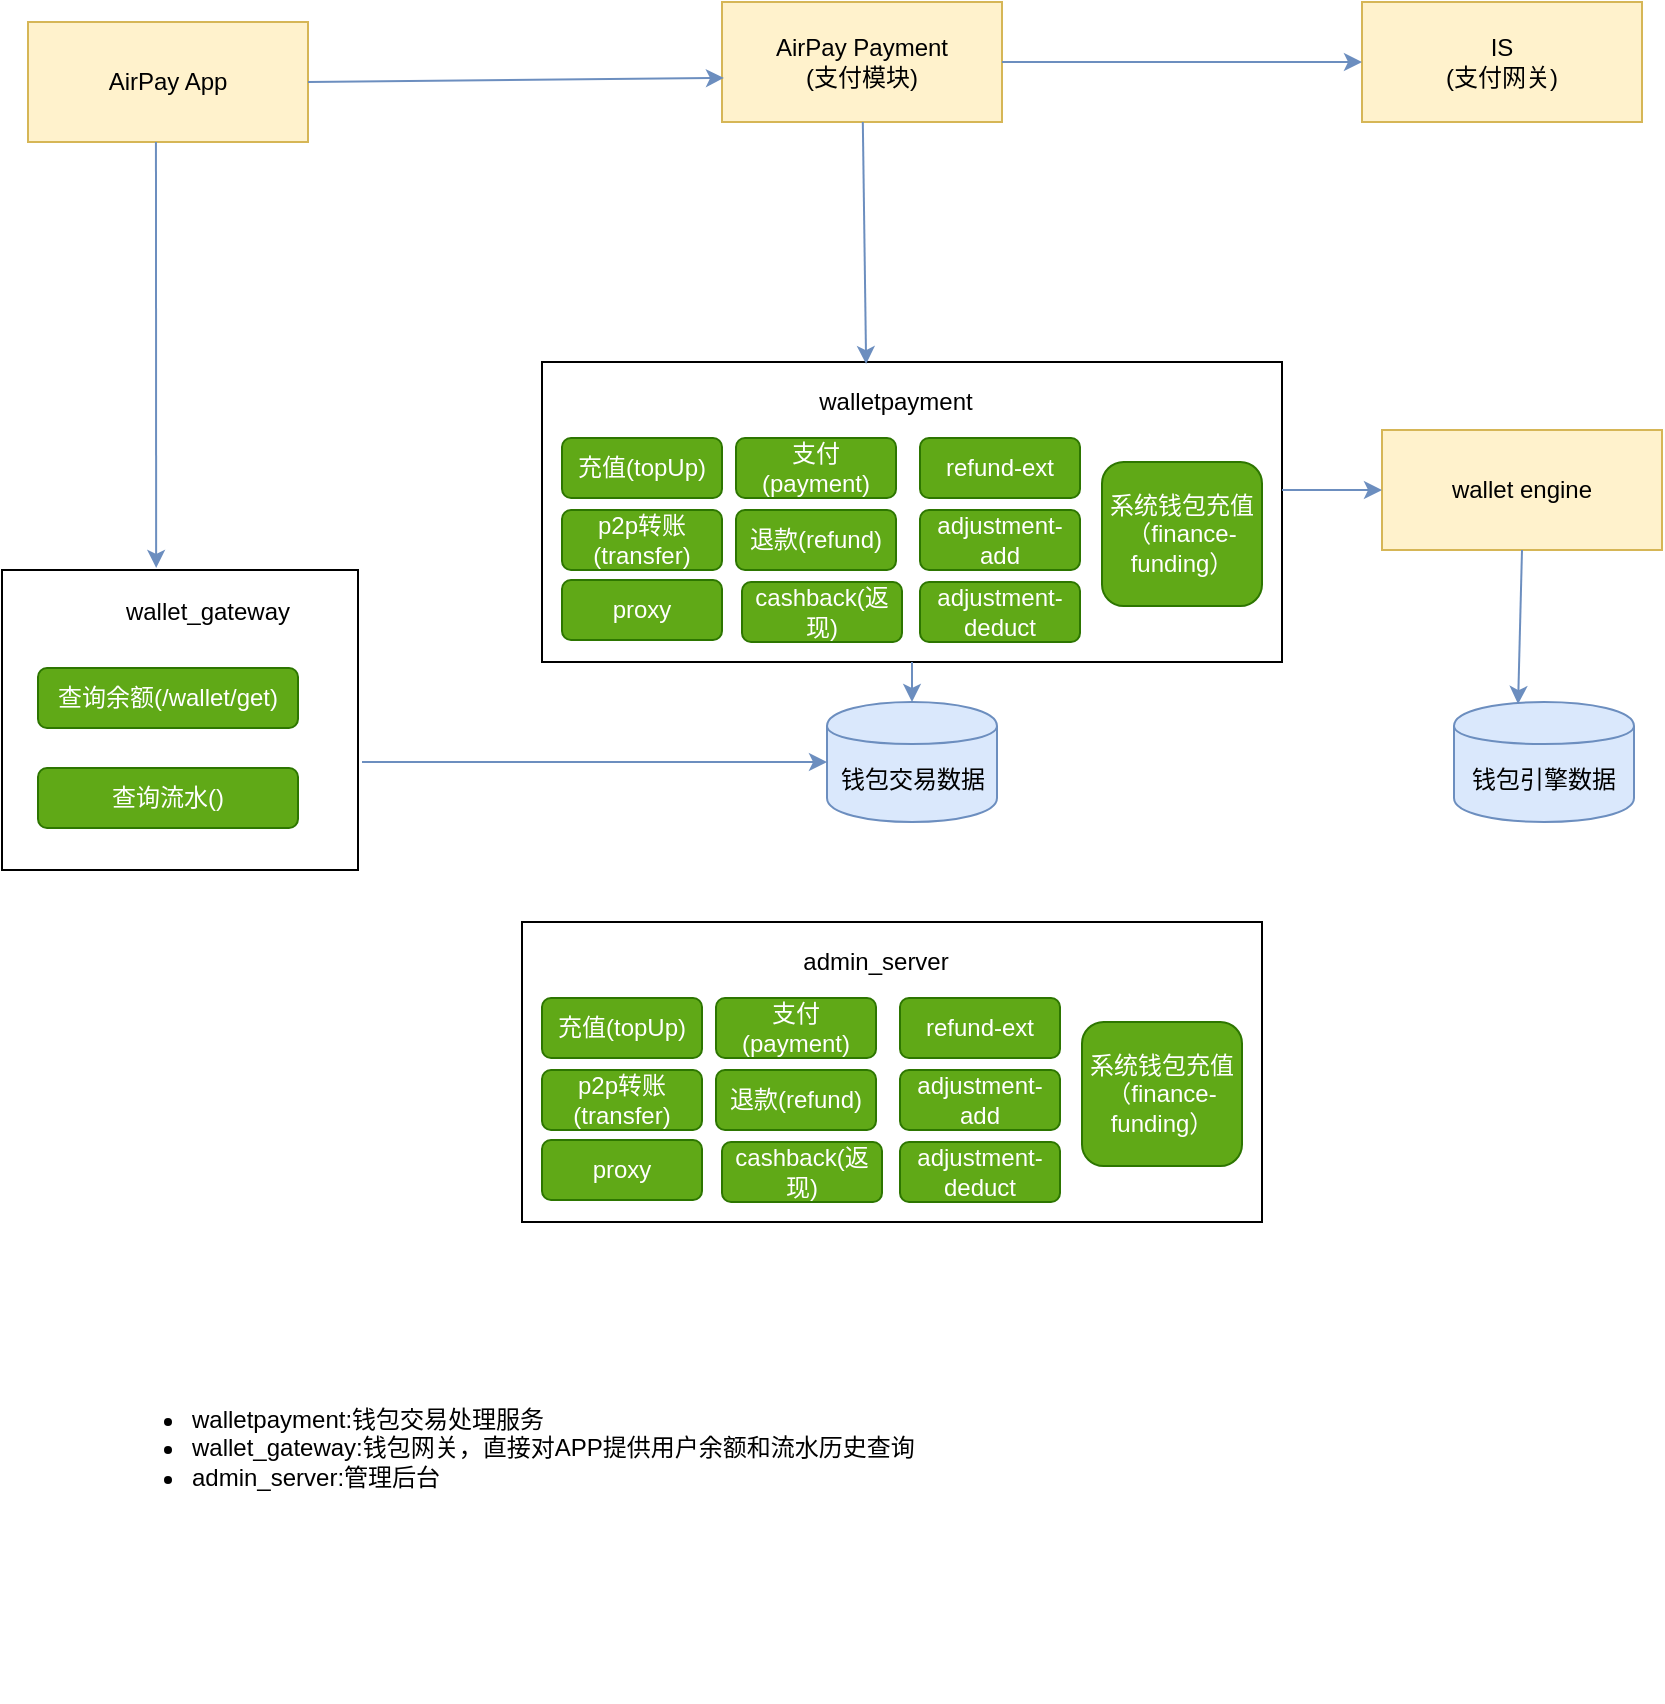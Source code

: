 <mxfile version="13.2.4" type="github">
  <diagram id="bsD2x_KO6xM0R5m1DpQU" name="Page-1">
    <mxGraphModel dx="2125" dy="834" grid="1" gridSize="10" guides="1" tooltips="1" connect="1" arrows="1" fold="1" page="1" pageScale="1" pageWidth="827" pageHeight="1169" math="0" shadow="0">
      <root>
        <mxCell id="0" />
        <mxCell id="1" parent="0" />
        <mxCell id="wW9nk24ufCQ6Eqpu4SKE-6" value="" style="rounded=0;whiteSpace=wrap;html=1;" parent="1" vertex="1">
          <mxGeometry x="-270" y="310" width="370" height="150" as="geometry" />
        </mxCell>
        <mxCell id="wW9nk24ufCQ6Eqpu4SKE-4" value="proxy" style="rounded=1;whiteSpace=wrap;html=1;fillColor=#60a917;strokeColor=#2D7600;fontColor=#ffffff;" parent="1" vertex="1">
          <mxGeometry x="-260" y="419" width="80" height="30" as="geometry" />
        </mxCell>
        <mxCell id="wW9nk24ufCQ6Eqpu4SKE-5" value="p2p转账(transfer)" style="rounded=1;whiteSpace=wrap;html=1;fillColor=#60a917;strokeColor=#2D7600;fontColor=#ffffff;" parent="1" vertex="1">
          <mxGeometry x="-260" y="384" width="80" height="30" as="geometry" />
        </mxCell>
        <mxCell id="wW9nk24ufCQ6Eqpu4SKE-7" value="walletpayment" style="text;html=1;strokeColor=none;fillColor=none;align=center;verticalAlign=middle;whiteSpace=wrap;rounded=0;" parent="1" vertex="1">
          <mxGeometry x="-123" y="320" width="60" height="20" as="geometry" />
        </mxCell>
        <mxCell id="qn0rlDkQ1B8nhi_zscxB-5" value="AirPay App" style="rounded=0;whiteSpace=wrap;html=1;fillColor=#fff2cc;strokeColor=#d6b656;" parent="1" vertex="1">
          <mxGeometry x="-527" y="140" width="140" height="60" as="geometry" />
        </mxCell>
        <mxCell id="HvTuLi2SZUOxGm0iaF9G-14" value="充值(topUp)" style="rounded=1;whiteSpace=wrap;html=1;fillColor=#60a917;strokeColor=#2D7600;fontColor=#ffffff;" parent="1" vertex="1">
          <mxGeometry x="-260" y="348" width="80" height="30" as="geometry" />
        </mxCell>
        <mxCell id="HvTuLi2SZUOxGm0iaF9G-21" value="&lt;div style=&quot;text-align: justify&quot;&gt;&lt;ul&gt;&lt;li&gt;walletpayment:钱包交易处理服务&lt;/li&gt;&lt;li&gt;wallet_gateway:钱包网关，直接对APP提供用户余额和流水历史查询&lt;/li&gt;&lt;li&gt;admin_server:管理后台&lt;/li&gt;&lt;/ul&gt;&lt;/div&gt;&lt;div style=&quot;text-align: justify&quot;&gt;&lt;span style=&quot;font-weight: normal&quot;&gt;&lt;font style=&quot;font-size: 12px&quot;&gt;&lt;br&gt;&lt;/font&gt;&lt;/span&gt;&lt;/div&gt;" style="text;html=1;strokeColor=none;fillColor=none;spacing=5;spacingTop=-20;whiteSpace=wrap;overflow=hidden;rounded=0;" parent="1" vertex="1">
          <mxGeometry x="-490" y="830" width="500" height="150" as="geometry" />
        </mxCell>
        <mxCell id="NhHqqg0fZjunkmNu0OAJ-4" value="支付(payment)" style="rounded=1;whiteSpace=wrap;html=1;fillColor=#60a917;strokeColor=#2D7600;fontColor=#ffffff;" parent="1" vertex="1">
          <mxGeometry x="-173" y="348" width="80" height="30" as="geometry" />
        </mxCell>
        <mxCell id="NhHqqg0fZjunkmNu0OAJ-5" value="退款(refund)" style="rounded=1;whiteSpace=wrap;html=1;fillColor=#60a917;strokeColor=#2D7600;fontColor=#ffffff;" parent="1" vertex="1">
          <mxGeometry x="-173" y="384" width="80" height="30" as="geometry" />
        </mxCell>
        <mxCell id="NhHqqg0fZjunkmNu0OAJ-6" value="cashback(返现)" style="rounded=1;whiteSpace=wrap;html=1;fillColor=#60a917;strokeColor=#2D7600;fontColor=#ffffff;" parent="1" vertex="1">
          <mxGeometry x="-170" y="420" width="80" height="30" as="geometry" />
        </mxCell>
        <mxCell id="NhHqqg0fZjunkmNu0OAJ-7" value="refund-ext" style="rounded=1;whiteSpace=wrap;html=1;fillColor=#60a917;strokeColor=#2D7600;fontColor=#ffffff;" parent="1" vertex="1">
          <mxGeometry x="-81" y="348" width="80" height="30" as="geometry" />
        </mxCell>
        <mxCell id="NhHqqg0fZjunkmNu0OAJ-8" value="adjustment-add" style="rounded=1;whiteSpace=wrap;html=1;fillColor=#60a917;strokeColor=#2D7600;fontColor=#ffffff;" parent="1" vertex="1">
          <mxGeometry x="-81" y="384" width="80" height="30" as="geometry" />
        </mxCell>
        <mxCell id="NhHqqg0fZjunkmNu0OAJ-9" value="adjustment-deduct" style="rounded=1;whiteSpace=wrap;html=1;fillColor=#60a917;strokeColor=#2D7600;fontColor=#ffffff;" parent="1" vertex="1">
          <mxGeometry x="-81" y="420" width="80" height="30" as="geometry" />
        </mxCell>
        <mxCell id="NhHqqg0fZjunkmNu0OAJ-10" value="系统钱包充值（finance-funding）" style="rounded=1;whiteSpace=wrap;html=1;fillColor=#60a917;strokeColor=#2D7600;fontColor=#ffffff;" parent="1" vertex="1">
          <mxGeometry x="10" y="360" width="80" height="72" as="geometry" />
        </mxCell>
        <mxCell id="NhHqqg0fZjunkmNu0OAJ-11" value="" style="rounded=0;whiteSpace=wrap;html=1;" parent="1" vertex="1">
          <mxGeometry x="-540" y="414" width="178" height="150" as="geometry" />
        </mxCell>
        <mxCell id="NhHqqg0fZjunkmNu0OAJ-13" value="查询流水()" style="rounded=1;whiteSpace=wrap;html=1;fillColor=#60a917;strokeColor=#2D7600;fontColor=#ffffff;" parent="1" vertex="1">
          <mxGeometry x="-522" y="513" width="130" height="30" as="geometry" />
        </mxCell>
        <mxCell id="NhHqqg0fZjunkmNu0OAJ-14" value="wallet_gateway" style="text;html=1;strokeColor=none;fillColor=none;align=center;verticalAlign=middle;whiteSpace=wrap;rounded=0;" parent="1" vertex="1">
          <mxGeometry x="-502" y="425" width="130" height="20" as="geometry" />
        </mxCell>
        <mxCell id="NhHqqg0fZjunkmNu0OAJ-15" value="查询余额(/wallet/get)" style="rounded=1;whiteSpace=wrap;html=1;fillColor=#60a917;strokeColor=#2D7600;fontColor=#ffffff;" parent="1" vertex="1">
          <mxGeometry x="-522" y="463" width="130" height="30" as="geometry" />
        </mxCell>
        <mxCell id="NhHqqg0fZjunkmNu0OAJ-23" value="AirPay Payment&lt;br&gt;(支付模块)" style="rounded=0;whiteSpace=wrap;html=1;fillColor=#fff2cc;strokeColor=#d6b656;" parent="1" vertex="1">
          <mxGeometry x="-180" y="130" width="140" height="60" as="geometry" />
        </mxCell>
        <mxCell id="NhHqqg0fZjunkmNu0OAJ-24" value="IS&lt;br&gt;(支付网关)" style="rounded=0;whiteSpace=wrap;html=1;fillColor=#fff2cc;strokeColor=#d6b656;" parent="1" vertex="1">
          <mxGeometry x="140" y="130" width="140" height="60" as="geometry" />
        </mxCell>
        <mxCell id="D_jg47KwJ7MUG4NsFkgv-1" value="wallet engine" style="rounded=0;whiteSpace=wrap;html=1;fillColor=#fff2cc;strokeColor=#d6b656;" vertex="1" parent="1">
          <mxGeometry x="150" y="344" width="140" height="60" as="geometry" />
        </mxCell>
        <mxCell id="D_jg47KwJ7MUG4NsFkgv-2" value="钱包引擎数据" style="shape=cylinder;whiteSpace=wrap;html=1;boundedLbl=1;backgroundOutline=1;fillColor=#dae8fc;strokeColor=#6c8ebf;" vertex="1" parent="1">
          <mxGeometry x="186" y="480" width="90" height="60" as="geometry" />
        </mxCell>
        <mxCell id="D_jg47KwJ7MUG4NsFkgv-4" value="钱包交易数据" style="shape=cylinder;whiteSpace=wrap;html=1;boundedLbl=1;backgroundOutline=1;fillColor=#dae8fc;strokeColor=#6c8ebf;" vertex="1" parent="1">
          <mxGeometry x="-127.5" y="480" width="85" height="60" as="geometry" />
        </mxCell>
        <mxCell id="D_jg47KwJ7MUG4NsFkgv-5" value="" style="endArrow=classic;html=1;exitX=0.457;exitY=1;exitDx=0;exitDy=0;exitPerimeter=0;entryX=0.433;entryY=-0.007;entryDx=0;entryDy=0;entryPerimeter=0;fillColor=#dae8fc;strokeColor=#6c8ebf;" edge="1" parent="1" source="qn0rlDkQ1B8nhi_zscxB-5" target="NhHqqg0fZjunkmNu0OAJ-11">
          <mxGeometry width="50" height="50" relative="1" as="geometry">
            <mxPoint x="-190" y="370" as="sourcePoint" />
            <mxPoint x="-140" y="320" as="targetPoint" />
          </mxGeometry>
        </mxCell>
        <mxCell id="D_jg47KwJ7MUG4NsFkgv-6" value="" style="endArrow=classic;html=1;exitX=1;exitY=0.5;exitDx=0;exitDy=0;entryX=0.007;entryY=0.633;entryDx=0;entryDy=0;entryPerimeter=0;fillColor=#dae8fc;strokeColor=#6c8ebf;" edge="1" parent="1" source="qn0rlDkQ1B8nhi_zscxB-5" target="NhHqqg0fZjunkmNu0OAJ-23">
          <mxGeometry width="50" height="50" relative="1" as="geometry">
            <mxPoint x="-190" y="370" as="sourcePoint" />
            <mxPoint x="-140" y="320" as="targetPoint" />
          </mxGeometry>
        </mxCell>
        <mxCell id="D_jg47KwJ7MUG4NsFkgv-7" value="" style="endArrow=classic;html=1;exitX=1;exitY=0.5;exitDx=0;exitDy=0;entryX=0;entryY=0.5;entryDx=0;entryDy=0;fillColor=#dae8fc;strokeColor=#6c8ebf;" edge="1" parent="1" source="NhHqqg0fZjunkmNu0OAJ-23" target="NhHqqg0fZjunkmNu0OAJ-24">
          <mxGeometry width="50" height="50" relative="1" as="geometry">
            <mxPoint x="-190" y="370" as="sourcePoint" />
            <mxPoint x="-140" y="320" as="targetPoint" />
          </mxGeometry>
        </mxCell>
        <mxCell id="D_jg47KwJ7MUG4NsFkgv-8" value="" style="endArrow=classic;html=1;entryX=0.438;entryY=0.007;entryDx=0;entryDy=0;entryPerimeter=0;fillColor=#dae8fc;strokeColor=#6c8ebf;" edge="1" parent="1" source="NhHqqg0fZjunkmNu0OAJ-23" target="wW9nk24ufCQ6Eqpu4SKE-6">
          <mxGeometry width="50" height="50" relative="1" as="geometry">
            <mxPoint x="-190" y="370" as="sourcePoint" />
            <mxPoint x="-140" y="320" as="targetPoint" />
          </mxGeometry>
        </mxCell>
        <mxCell id="D_jg47KwJ7MUG4NsFkgv-9" value="" style="endArrow=classic;html=1;entryX=0;entryY=0.5;entryDx=0;entryDy=0;fillColor=#dae8fc;strokeColor=#6c8ebf;" edge="1" parent="1" target="D_jg47KwJ7MUG4NsFkgv-1">
          <mxGeometry width="50" height="50" relative="1" as="geometry">
            <mxPoint x="100" y="374" as="sourcePoint" />
            <mxPoint x="-140" y="320" as="targetPoint" />
          </mxGeometry>
        </mxCell>
        <mxCell id="D_jg47KwJ7MUG4NsFkgv-10" value="" style="endArrow=classic;html=1;exitX=0.5;exitY=1;exitDx=0;exitDy=0;entryX=0.356;entryY=0.017;entryDx=0;entryDy=0;entryPerimeter=0;fillColor=#dae8fc;strokeColor=#6c8ebf;" edge="1" parent="1" source="D_jg47KwJ7MUG4NsFkgv-1" target="D_jg47KwJ7MUG4NsFkgv-2">
          <mxGeometry width="50" height="50" relative="1" as="geometry">
            <mxPoint x="230" y="450" as="sourcePoint" />
            <mxPoint x="230" y="530" as="targetPoint" />
          </mxGeometry>
        </mxCell>
        <mxCell id="D_jg47KwJ7MUG4NsFkgv-16" value="" style="endArrow=classic;html=1;entryX=0;entryY=0.5;entryDx=0;entryDy=0;fillColor=#dae8fc;strokeColor=#6c8ebf;" edge="1" parent="1" target="D_jg47KwJ7MUG4NsFkgv-4">
          <mxGeometry width="50" height="50" relative="1" as="geometry">
            <mxPoint x="-360" y="510" as="sourcePoint" />
            <mxPoint x="-140" y="320" as="targetPoint" />
          </mxGeometry>
        </mxCell>
        <mxCell id="D_jg47KwJ7MUG4NsFkgv-17" value="" style="endArrow=classic;html=1;entryX=0.5;entryY=0;entryDx=0;entryDy=0;fillColor=#dae8fc;strokeColor=#6c8ebf;" edge="1" parent="1" target="D_jg47KwJ7MUG4NsFkgv-4">
          <mxGeometry width="50" height="50" relative="1" as="geometry">
            <mxPoint x="-85" y="460" as="sourcePoint" />
            <mxPoint x="-140" y="320" as="targetPoint" />
          </mxGeometry>
        </mxCell>
        <mxCell id="D_jg47KwJ7MUG4NsFkgv-18" value="" style="rounded=0;whiteSpace=wrap;html=1;" vertex="1" parent="1">
          <mxGeometry x="-280" y="590" width="370" height="150" as="geometry" />
        </mxCell>
        <mxCell id="D_jg47KwJ7MUG4NsFkgv-19" value="proxy" style="rounded=1;whiteSpace=wrap;html=1;fillColor=#60a917;strokeColor=#2D7600;fontColor=#ffffff;" vertex="1" parent="1">
          <mxGeometry x="-270" y="699" width="80" height="30" as="geometry" />
        </mxCell>
        <mxCell id="D_jg47KwJ7MUG4NsFkgv-20" value="p2p转账(transfer)" style="rounded=1;whiteSpace=wrap;html=1;fillColor=#60a917;strokeColor=#2D7600;fontColor=#ffffff;" vertex="1" parent="1">
          <mxGeometry x="-270" y="664" width="80" height="30" as="geometry" />
        </mxCell>
        <mxCell id="D_jg47KwJ7MUG4NsFkgv-21" value="admin_server" style="text;html=1;strokeColor=none;fillColor=none;align=center;verticalAlign=middle;whiteSpace=wrap;rounded=0;" vertex="1" parent="1">
          <mxGeometry x="-133" y="600" width="60" height="20" as="geometry" />
        </mxCell>
        <mxCell id="D_jg47KwJ7MUG4NsFkgv-22" value="充值(topUp)" style="rounded=1;whiteSpace=wrap;html=1;fillColor=#60a917;strokeColor=#2D7600;fontColor=#ffffff;" vertex="1" parent="1">
          <mxGeometry x="-270" y="628" width="80" height="30" as="geometry" />
        </mxCell>
        <mxCell id="D_jg47KwJ7MUG4NsFkgv-23" value="支付(payment)" style="rounded=1;whiteSpace=wrap;html=1;fillColor=#60a917;strokeColor=#2D7600;fontColor=#ffffff;" vertex="1" parent="1">
          <mxGeometry x="-183" y="628" width="80" height="30" as="geometry" />
        </mxCell>
        <mxCell id="D_jg47KwJ7MUG4NsFkgv-24" value="退款(refund)" style="rounded=1;whiteSpace=wrap;html=1;fillColor=#60a917;strokeColor=#2D7600;fontColor=#ffffff;" vertex="1" parent="1">
          <mxGeometry x="-183" y="664" width="80" height="30" as="geometry" />
        </mxCell>
        <mxCell id="D_jg47KwJ7MUG4NsFkgv-25" value="cashback(返现)" style="rounded=1;whiteSpace=wrap;html=1;fillColor=#60a917;strokeColor=#2D7600;fontColor=#ffffff;" vertex="1" parent="1">
          <mxGeometry x="-180" y="700" width="80" height="30" as="geometry" />
        </mxCell>
        <mxCell id="D_jg47KwJ7MUG4NsFkgv-26" value="refund-ext" style="rounded=1;whiteSpace=wrap;html=1;fillColor=#60a917;strokeColor=#2D7600;fontColor=#ffffff;" vertex="1" parent="1">
          <mxGeometry x="-91" y="628" width="80" height="30" as="geometry" />
        </mxCell>
        <mxCell id="D_jg47KwJ7MUG4NsFkgv-27" value="adjustment-add" style="rounded=1;whiteSpace=wrap;html=1;fillColor=#60a917;strokeColor=#2D7600;fontColor=#ffffff;" vertex="1" parent="1">
          <mxGeometry x="-91" y="664" width="80" height="30" as="geometry" />
        </mxCell>
        <mxCell id="D_jg47KwJ7MUG4NsFkgv-28" value="adjustment-deduct" style="rounded=1;whiteSpace=wrap;html=1;fillColor=#60a917;strokeColor=#2D7600;fontColor=#ffffff;" vertex="1" parent="1">
          <mxGeometry x="-91" y="700" width="80" height="30" as="geometry" />
        </mxCell>
        <mxCell id="D_jg47KwJ7MUG4NsFkgv-29" value="系统钱包充值（finance-funding）" style="rounded=1;whiteSpace=wrap;html=1;fillColor=#60a917;strokeColor=#2D7600;fontColor=#ffffff;" vertex="1" parent="1">
          <mxGeometry y="640" width="80" height="72" as="geometry" />
        </mxCell>
      </root>
    </mxGraphModel>
  </diagram>
</mxfile>
